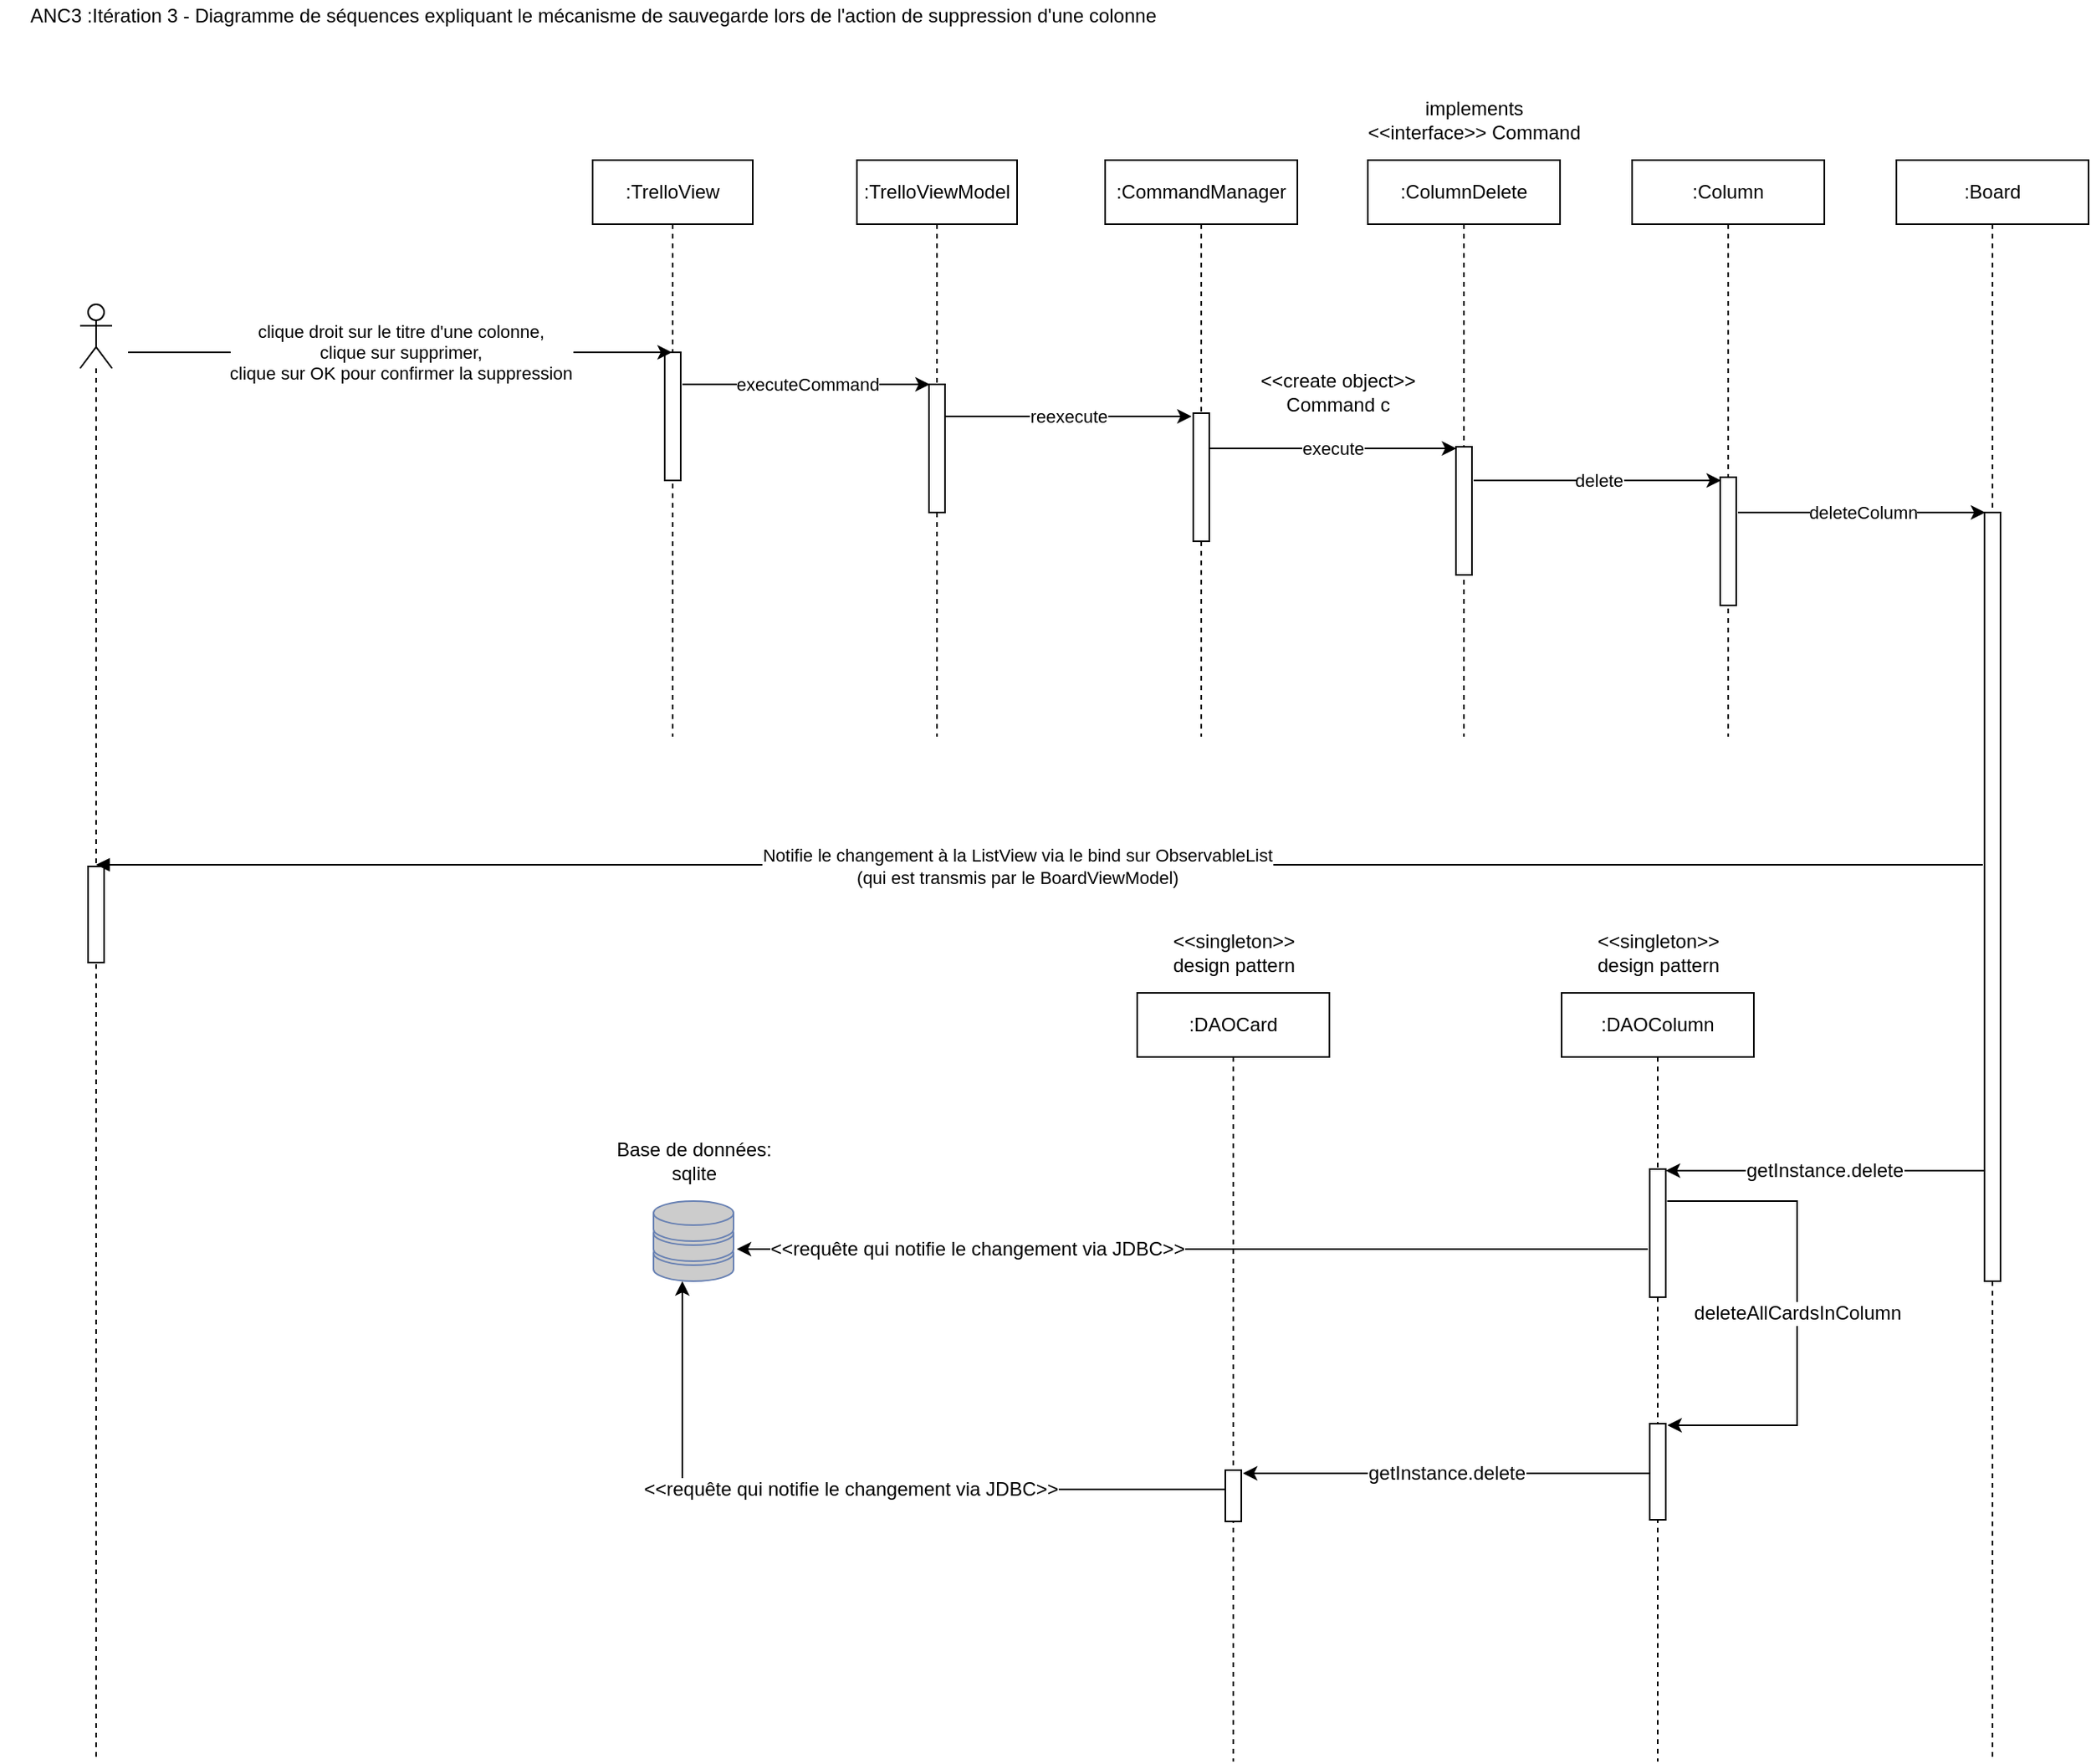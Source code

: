 <mxfile version="14.6.10" type="device"><diagram id="qdMRaR7N6icZNtEJblwU" name="Page-1"><mxGraphModel dx="1026" dy="549" grid="1" gridSize="10" guides="1" tooltips="1" connect="1" arrows="1" fold="1" page="1" pageScale="1" pageWidth="1654" pageHeight="1169" math="0" shadow="0"><root><mxCell id="0"/><mxCell id="1" parent="0"/><mxCell id="SsPsSaaoMUXSNFqAiZYX-2" value="ANC3 :Itération 3 - Diagramme de séquences expliquant le mécanisme de sauvegarde lors de l'action de suppression d'une colonne " style="text;html=1;align=center;verticalAlign=middle;resizable=0;points=[];autosize=1;strokeColor=none;" parent="1" vertex="1"><mxGeometry x="50" y="60" width="740" height="20" as="geometry"/></mxCell><mxCell id="SsPsSaaoMUXSNFqAiZYX-6" value=":TrelloView" style="shape=umlLifeline;perimeter=lifelinePerimeter;whiteSpace=wrap;html=1;container=1;collapsible=0;recursiveResize=0;outlineConnect=0;" parent="1" vertex="1"><mxGeometry x="420" y="160" width="100" height="360" as="geometry"/></mxCell><mxCell id="SsPsSaaoMUXSNFqAiZYX-14" value="" style="html=1;points=[];perimeter=orthogonalPerimeter;" parent="SsPsSaaoMUXSNFqAiZYX-6" vertex="1"><mxGeometry x="45" y="120" width="10" height="80" as="geometry"/></mxCell><mxCell id="SsPsSaaoMUXSNFqAiZYX-15" value="executeCommand" style="edgeStyle=orthogonalEdgeStyle;rounded=0;orthogonalLoop=1;jettySize=auto;html=1;strokeWidth=1;" parent="1" edge="1"><mxGeometry relative="1" as="geometry"><mxPoint x="476" y="300.0" as="sourcePoint"/><mxPoint x="630.5" y="300.0" as="targetPoint"/><Array as="points"><mxPoint x="581" y="299.8"/><mxPoint x="581" y="299.8"/></Array></mxGeometry></mxCell><mxCell id="SsPsSaaoMUXSNFqAiZYX-16" value=":TrelloViewModel" style="shape=umlLifeline;perimeter=lifelinePerimeter;whiteSpace=wrap;html=1;container=1;collapsible=0;recursiveResize=0;outlineConnect=0;" parent="1" vertex="1"><mxGeometry x="585" y="160" width="100" height="360" as="geometry"/></mxCell><mxCell id="SsPsSaaoMUXSNFqAiZYX-17" value="" style="html=1;points=[];perimeter=orthogonalPerimeter;" parent="SsPsSaaoMUXSNFqAiZYX-16" vertex="1"><mxGeometry x="45" y="140" width="10" height="80" as="geometry"/></mxCell><mxCell id="SsPsSaaoMUXSNFqAiZYX-18" value=":CommandManager" style="shape=umlLifeline;perimeter=lifelinePerimeter;whiteSpace=wrap;html=1;container=1;collapsible=0;recursiveResize=0;outlineConnect=0;" parent="1" vertex="1"><mxGeometry x="740" y="160" width="120" height="360" as="geometry"/></mxCell><mxCell id="SsPsSaaoMUXSNFqAiZYX-19" value="" style="html=1;points=[];perimeter=orthogonalPerimeter;" parent="SsPsSaaoMUXSNFqAiZYX-18" vertex="1"><mxGeometry x="55" y="158" width="10" height="80" as="geometry"/></mxCell><mxCell id="SsPsSaaoMUXSNFqAiZYX-20" value="reexecute" style="edgeStyle=orthogonalEdgeStyle;rounded=0;orthogonalLoop=1;jettySize=auto;html=1;strokeWidth=1;" parent="1" edge="1"><mxGeometry relative="1" as="geometry"><mxPoint x="639.5" y="320" as="sourcePoint"/><mxPoint x="794" y="320" as="targetPoint"/><Array as="points"><mxPoint x="744.5" y="319.8"/><mxPoint x="744.5" y="319.8"/></Array></mxGeometry></mxCell><mxCell id="SsPsSaaoMUXSNFqAiZYX-21" value="&lt;div&gt;&amp;lt;&amp;lt;create object&amp;gt;&amp;gt; &lt;br&gt;&lt;/div&gt;&lt;div&gt;Command c&lt;br&gt;&lt;/div&gt;" style="text;html=1;align=center;verticalAlign=middle;resizable=0;points=[];autosize=1;" parent="1" vertex="1"><mxGeometry x="830" y="290" width="110" height="30" as="geometry"/></mxCell><mxCell id="SsPsSaaoMUXSNFqAiZYX-22" value=":ColumnDelete" style="shape=umlLifeline;perimeter=lifelinePerimeter;whiteSpace=wrap;html=1;container=1;collapsible=0;recursiveResize=0;outlineConnect=0;" parent="1" vertex="1"><mxGeometry x="904" y="160" width="120" height="360" as="geometry"/></mxCell><mxCell id="SsPsSaaoMUXSNFqAiZYX-23" value="" style="html=1;points=[];perimeter=orthogonalPerimeter;" parent="SsPsSaaoMUXSNFqAiZYX-22" vertex="1"><mxGeometry x="55" y="179" width="10" height="80" as="geometry"/></mxCell><mxCell id="SsPsSaaoMUXSNFqAiZYX-24" value="execute" style="edgeStyle=orthogonalEdgeStyle;rounded=0;orthogonalLoop=1;jettySize=auto;html=1;strokeWidth=1;" parent="1" edge="1"><mxGeometry relative="1" as="geometry"><mxPoint x="804.75" y="340" as="sourcePoint"/><mxPoint x="959.25" y="340" as="targetPoint"/><Array as="points"><mxPoint x="909.75" y="339.8"/><mxPoint x="909.75" y="339.8"/></Array></mxGeometry></mxCell><mxCell id="SsPsSaaoMUXSNFqAiZYX-25" value="&lt;div&gt;implements &lt;br&gt;&lt;/div&gt;&lt;div&gt;&amp;lt;&amp;lt;interface&amp;gt;&amp;gt; Command&lt;/div&gt;" style="text;html=1;align=center;verticalAlign=middle;resizable=0;points=[];autosize=1;" parent="1" vertex="1"><mxGeometry x="895" y="120" width="150" height="30" as="geometry"/></mxCell><mxCell id="SsPsSaaoMUXSNFqAiZYX-26" value=":Column" style="shape=umlLifeline;perimeter=lifelinePerimeter;whiteSpace=wrap;html=1;container=1;collapsible=0;recursiveResize=0;outlineConnect=0;" parent="1" vertex="1"><mxGeometry x="1069" y="160" width="120" height="360" as="geometry"/></mxCell><mxCell id="SsPsSaaoMUXSNFqAiZYX-27" value="" style="html=1;points=[];perimeter=orthogonalPerimeter;" parent="SsPsSaaoMUXSNFqAiZYX-26" vertex="1"><mxGeometry x="55" y="198" width="10" height="80" as="geometry"/></mxCell><mxCell id="SsPsSaaoMUXSNFqAiZYX-28" value="delete" style="edgeStyle=orthogonalEdgeStyle;rounded=0;orthogonalLoop=1;jettySize=auto;html=1;strokeWidth=1;" parent="1" edge="1"><mxGeometry relative="1" as="geometry"><mxPoint x="970" y="360" as="sourcePoint"/><mxPoint x="1124.5" y="360" as="targetPoint"/><Array as="points"><mxPoint x="1075" y="359.8"/><mxPoint x="1075" y="359.8"/></Array></mxGeometry></mxCell><mxCell id="SsPsSaaoMUXSNFqAiZYX-29" value=":Board" style="shape=umlLifeline;perimeter=lifelinePerimeter;whiteSpace=wrap;html=1;container=1;collapsible=0;recursiveResize=0;outlineConnect=0;" parent="1" vertex="1"><mxGeometry x="1234" y="160" width="120" height="1000" as="geometry"/></mxCell><mxCell id="SsPsSaaoMUXSNFqAiZYX-30" value="" style="html=1;points=[];perimeter=orthogonalPerimeter;" parent="SsPsSaaoMUXSNFqAiZYX-29" vertex="1"><mxGeometry x="55" y="220" width="10" height="480" as="geometry"/></mxCell><mxCell id="SsPsSaaoMUXSNFqAiZYX-31" value="deleteColumn" style="edgeStyle=orthogonalEdgeStyle;rounded=0;orthogonalLoop=1;jettySize=auto;html=1;strokeWidth=1;" parent="1" edge="1"><mxGeometry relative="1" as="geometry"><mxPoint x="1135" y="380" as="sourcePoint"/><mxPoint x="1289.5" y="380" as="targetPoint"/><Array as="points"><mxPoint x="1240" y="379.8"/><mxPoint x="1240" y="379.8"/></Array></mxGeometry></mxCell><mxCell id="SsPsSaaoMUXSNFqAiZYX-35" value="" style="shape=umlLifeline;participant=umlActor;perimeter=lifelinePerimeter;whiteSpace=wrap;html=1;container=1;collapsible=0;recursiveResize=0;verticalAlign=top;spacingTop=36;outlineConnect=0;" parent="1" vertex="1"><mxGeometry x="100" y="250" width="20" height="910" as="geometry"/></mxCell><mxCell id="SsPsSaaoMUXSNFqAiZYX-36" value="" style="html=1;points=[];perimeter=orthogonalPerimeter;fontSize=12;" parent="SsPsSaaoMUXSNFqAiZYX-35" vertex="1"><mxGeometry x="5" y="351" width="10" height="60" as="geometry"/></mxCell><mxCell id="SsPsSaaoMUXSNFqAiZYX-39" value=":DAOColumn" style="shape=umlLifeline;perimeter=lifelinePerimeter;whiteSpace=wrap;html=1;container=1;collapsible=0;recursiveResize=0;outlineConnect=0;" parent="1" vertex="1"><mxGeometry x="1025" y="680" width="120" height="480" as="geometry"/></mxCell><mxCell id="SsPsSaaoMUXSNFqAiZYX-40" value="" style="html=1;points=[];perimeter=orthogonalPerimeter;" parent="SsPsSaaoMUXSNFqAiZYX-39" vertex="1"><mxGeometry x="55" y="110" width="10" height="80" as="geometry"/></mxCell><mxCell id="SsPsSaaoMUXSNFqAiZYX-44" value="" style="html=1;points=[];perimeter=orthogonalPerimeter;" parent="SsPsSaaoMUXSNFqAiZYX-39" vertex="1"><mxGeometry x="55" y="269" width="10" height="60" as="geometry"/></mxCell><mxCell id="SsPsSaaoMUXSNFqAiZYX-41" value="getInstance.delete" style="edgeStyle=orthogonalEdgeStyle;rounded=0;orthogonalLoop=1;jettySize=auto;html=1;strokeWidth=1;fontSize=12;" parent="1" edge="1"><mxGeometry relative="1" as="geometry"><mxPoint x="1090" y="791" as="targetPoint"/><Array as="points"><mxPoint x="1233.83" y="791.82"/></Array><mxPoint x="1288.83" y="791.02" as="sourcePoint"/></mxGeometry></mxCell><mxCell id="SsPsSaaoMUXSNFqAiZYX-42" value=":DAOCard" style="shape=umlLifeline;perimeter=lifelinePerimeter;whiteSpace=wrap;html=1;container=1;collapsible=0;recursiveResize=0;outlineConnect=0;" parent="1" vertex="1"><mxGeometry x="760" y="680" width="120" height="480" as="geometry"/></mxCell><mxCell id="SsPsSaaoMUXSNFqAiZYX-43" value="" style="html=1;points=[];perimeter=orthogonalPerimeter;" parent="SsPsSaaoMUXSNFqAiZYX-42" vertex="1"><mxGeometry x="55" y="298" width="10" height="32" as="geometry"/></mxCell><mxCell id="SsPsSaaoMUXSNFqAiZYX-45" value="deleteAllCardsInColumn" style="edgeStyle=orthogonalEdgeStyle;rounded=0;orthogonalLoop=1;jettySize=auto;html=1;strokeWidth=1;fontSize=12;" parent="1" edge="1"><mxGeometry relative="1" as="geometry"><mxPoint x="1091" y="950" as="targetPoint"/><Array as="points"><mxPoint x="1172" y="810"/><mxPoint x="1172" y="950"/></Array><mxPoint x="1090.83" y="810.02" as="sourcePoint"/></mxGeometry></mxCell><mxCell id="SsPsSaaoMUXSNFqAiZYX-46" value="getInstance.delete" style="edgeStyle=orthogonalEdgeStyle;rounded=0;orthogonalLoop=1;jettySize=auto;html=1;strokeWidth=1;fontSize=12;" parent="1" edge="1"><mxGeometry relative="1" as="geometry"><mxPoint x="826" y="980" as="targetPoint"/><Array as="points"><mxPoint x="996" y="980"/><mxPoint x="996" y="980"/></Array><mxPoint x="1080.5" y="980" as="sourcePoint"/></mxGeometry></mxCell><mxCell id="SsPsSaaoMUXSNFqAiZYX-53" value="&lt;div&gt;clique droit sur le titre d'une colonne, &lt;br&gt;&lt;/div&gt;&lt;div&gt;clique sur supprimer, &lt;br&gt;&lt;/div&gt;&lt;div&gt;clique sur OK pour confirmer la suppression&lt;br&gt;&lt;/div&gt;" style="edgeStyle=orthogonalEdgeStyle;rounded=0;orthogonalLoop=1;jettySize=auto;html=1;strokeWidth=1;" parent="1" target="SsPsSaaoMUXSNFqAiZYX-6" edge="1"><mxGeometry relative="1" as="geometry"><mxPoint x="130" y="280" as="sourcePoint"/><mxPoint x="284.5" y="280" as="targetPoint"/><Array as="points"><mxPoint x="390" y="280"/><mxPoint x="390" y="280"/></Array></mxGeometry></mxCell><mxCell id="SsPsSaaoMUXSNFqAiZYX-54" value="" style="html=1;verticalAlign=bottom;labelBackgroundColor=none;endArrow=block;endFill=1;" parent="1" target="SsPsSaaoMUXSNFqAiZYX-35" edge="1"><mxGeometry width="160" relative="1" as="geometry"><mxPoint x="1288" y="600" as="sourcePoint"/><mxPoint x="120" y="600" as="targetPoint"/><Array as="points"><mxPoint x="782.5" y="600"/></Array></mxGeometry></mxCell><mxCell id="SsPsSaaoMUXSNFqAiZYX-55" value="Notifie le changement à la ListView via le bind sur ObservableList &lt;br&gt;(qui est transmis par le BoardViewModel)" style="edgeLabel;html=1;align=center;verticalAlign=middle;resizable=0;points=[];" parent="SsPsSaaoMUXSNFqAiZYX-54" vertex="1" connectable="0"><mxGeometry x="0.024" y="1" relative="1" as="geometry"><mxPoint as="offset"/></mxGeometry></mxCell><mxCell id="BzXHV7XdJkSswuCJ7eYs-1" value="&lt;div&gt;&amp;lt;&amp;lt;singleton&amp;gt;&amp;gt; &lt;br&gt;&lt;/div&gt;&lt;div&gt;design pattern&lt;br&gt;&lt;/div&gt;" style="text;html=1;align=center;verticalAlign=middle;resizable=0;points=[];autosize=1;" vertex="1" parent="1"><mxGeometry x="1040" y="640" width="90" height="30" as="geometry"/></mxCell><mxCell id="BzXHV7XdJkSswuCJ7eYs-2" value="&lt;div&gt;&amp;lt;&amp;lt;singleton&amp;gt;&amp;gt; &lt;br&gt;&lt;/div&gt;&lt;div&gt;design pattern&lt;br&gt;&lt;/div&gt;" style="text;html=1;align=center;verticalAlign=middle;resizable=0;points=[];autosize=1;" vertex="1" parent="1"><mxGeometry x="775" y="640" width="90" height="30" as="geometry"/></mxCell><mxCell id="BzXHV7XdJkSswuCJ7eYs-5" value="" style="fontColor=#0066CC;verticalAlign=top;verticalLabelPosition=bottom;labelPosition=center;align=center;html=1;outlineConnect=0;fillColor=#CCCCCC;strokeColor=#6881B3;gradientColor=none;gradientDirection=north;strokeWidth=2;shape=mxgraph.networks.storage;" vertex="1" parent="1"><mxGeometry x="458" y="810" width="50" height="50" as="geometry"/></mxCell><mxCell id="BzXHV7XdJkSswuCJ7eYs-6" value="&amp;lt;&amp;lt;requête qui notifie le changement via JDBC&amp;gt;&amp;gt;" style="edgeStyle=orthogonalEdgeStyle;rounded=0;orthogonalLoop=1;jettySize=auto;html=1;strokeWidth=1;fontSize=12;" edge="1" parent="1" target="BzXHV7XdJkSswuCJ7eYs-5"><mxGeometry relative="1" as="geometry"><mxPoint x="476" y="870" as="targetPoint"/><Array as="points"><mxPoint x="476" y="990"/></Array><mxPoint x="815.5" y="990" as="sourcePoint"/></mxGeometry></mxCell><mxCell id="BzXHV7XdJkSswuCJ7eYs-7" value="&lt;div&gt;Base de données:&lt;/div&gt;&lt;div&gt;sqlite&lt;br&gt;&lt;/div&gt;" style="text;html=1;align=center;verticalAlign=middle;resizable=0;points=[];autosize=1;strokeColor=none;" vertex="1" parent="1"><mxGeometry x="428" y="770" width="110" height="30" as="geometry"/></mxCell><mxCell id="BzXHV7XdJkSswuCJ7eYs-8" value="&amp;lt;&amp;lt;requête qui notifie le changement via JDBC&amp;gt;&amp;gt;" style="edgeStyle=orthogonalEdgeStyle;rounded=0;orthogonalLoop=1;jettySize=auto;html=1;strokeWidth=1;fontSize=12;" edge="1" parent="1"><mxGeometry x="0.473" relative="1" as="geometry"><mxPoint x="510" y="840" as="targetPoint"/><Array as="points"><mxPoint x="1023.83" y="840.82"/></Array><mxPoint x="1078.83" y="840.02" as="sourcePoint"/><mxPoint as="offset"/></mxGeometry></mxCell></root></mxGraphModel></diagram></mxfile>